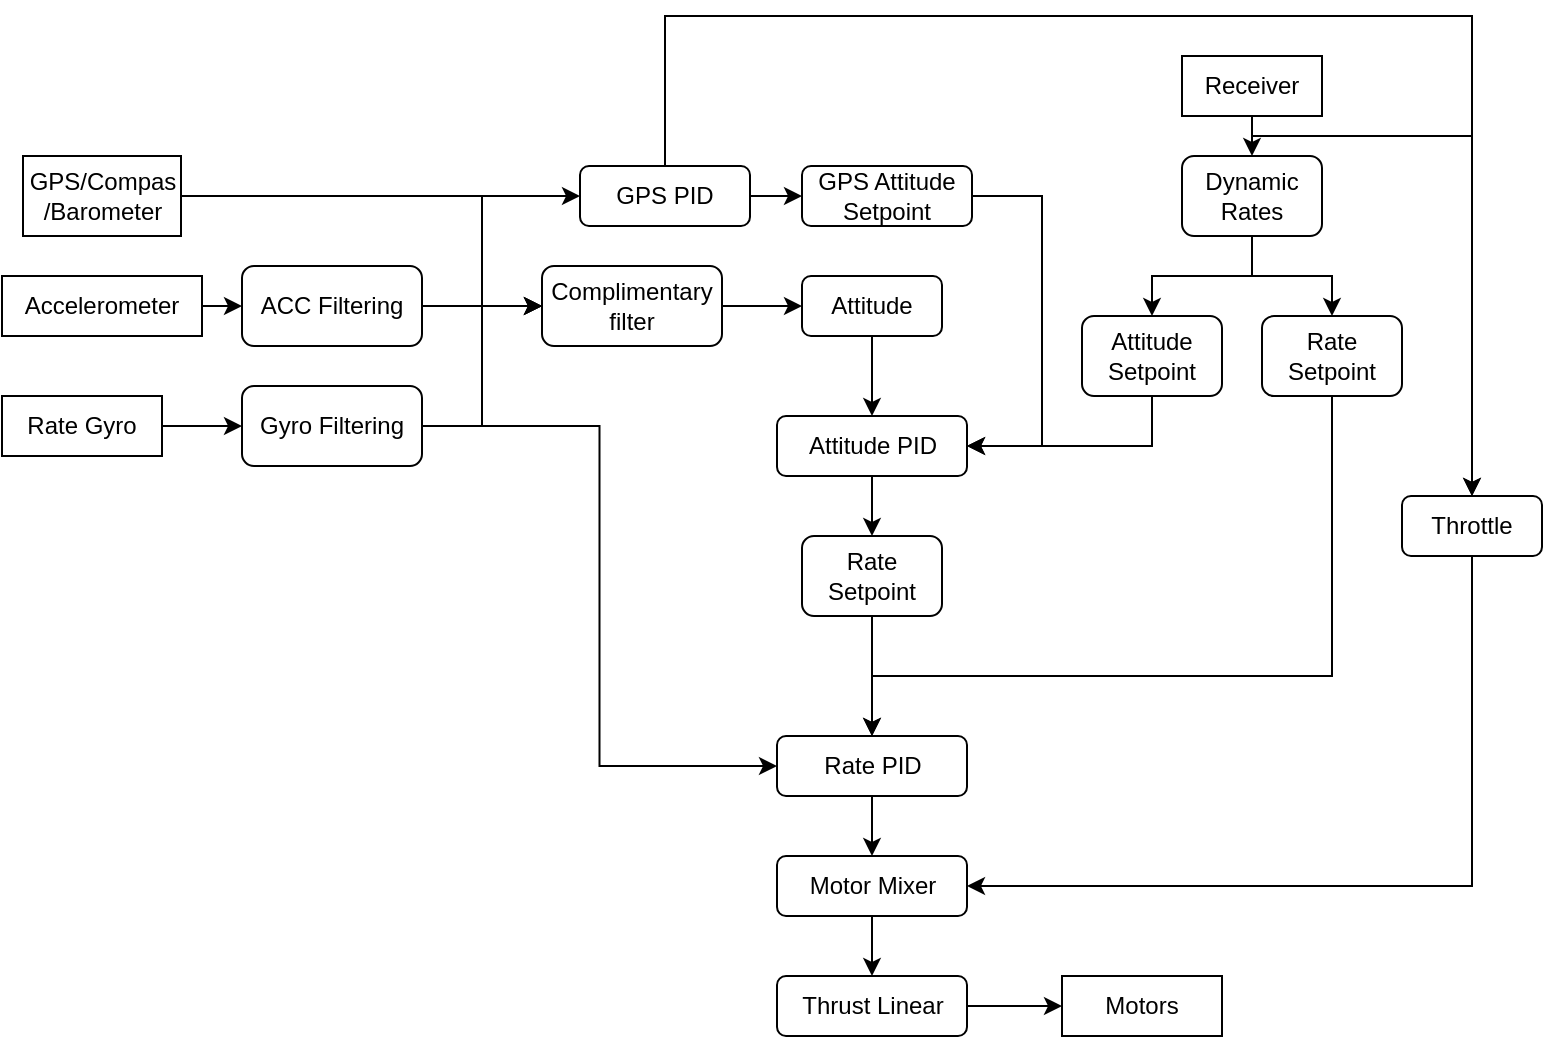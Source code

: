 <mxfile version="14.6.1" type="github">
  <diagram id="C5RBs43oDa-KdzZeNtuy" name="Page-1">
    <mxGraphModel dx="1038" dy="580" grid="1" gridSize="10" guides="1" tooltips="1" connect="1" arrows="1" fold="1" page="1" pageScale="1" pageWidth="827" pageHeight="1169" math="0" shadow="0">
      <root>
        <mxCell id="WIyWlLk6GJQsqaUBKTNV-0" />
        <mxCell id="WIyWlLk6GJQsqaUBKTNV-1" parent="WIyWlLk6GJQsqaUBKTNV-0" />
        <mxCell id="q2Y23rmSe2kXCbVwOv9_-29" style="edgeStyle=orthogonalEdgeStyle;rounded=0;orthogonalLoop=1;jettySize=auto;html=1;exitX=0.5;exitY=1;exitDx=0;exitDy=0;entryX=0.5;entryY=0;entryDx=0;entryDy=0;" edge="1" parent="WIyWlLk6GJQsqaUBKTNV-1" source="q2Y23rmSe2kXCbVwOv9_-0" target="q2Y23rmSe2kXCbVwOv9_-26">
          <mxGeometry relative="1" as="geometry" />
        </mxCell>
        <mxCell id="q2Y23rmSe2kXCbVwOv9_-50" style="edgeStyle=orthogonalEdgeStyle;rounded=0;orthogonalLoop=1;jettySize=auto;html=1;exitX=0.5;exitY=1;exitDx=0;exitDy=0;entryX=0.5;entryY=0;entryDx=0;entryDy=0;" edge="1" parent="WIyWlLk6GJQsqaUBKTNV-1" source="q2Y23rmSe2kXCbVwOv9_-0" target="q2Y23rmSe2kXCbVwOv9_-49">
          <mxGeometry relative="1" as="geometry">
            <Array as="points">
              <mxPoint x="665" y="80" />
              <mxPoint x="775" y="80" />
            </Array>
          </mxGeometry>
        </mxCell>
        <mxCell id="q2Y23rmSe2kXCbVwOv9_-0" value="Receiver" style="rounded=0;whiteSpace=wrap;html=1;" vertex="1" parent="WIyWlLk6GJQsqaUBKTNV-1">
          <mxGeometry x="630" y="40" width="70" height="30" as="geometry" />
        </mxCell>
        <mxCell id="q2Y23rmSe2kXCbVwOv9_-1" value="Rate Gyro" style="rounded=0;whiteSpace=wrap;html=1;" vertex="1" parent="WIyWlLk6GJQsqaUBKTNV-1">
          <mxGeometry x="40" y="210" width="80" height="30" as="geometry" />
        </mxCell>
        <mxCell id="q2Y23rmSe2kXCbVwOv9_-2" value="Accelerometer" style="rounded=0;whiteSpace=wrap;html=1;" vertex="1" parent="WIyWlLk6GJQsqaUBKTNV-1">
          <mxGeometry x="40" y="150" width="100" height="30" as="geometry" />
        </mxCell>
        <mxCell id="q2Y23rmSe2kXCbVwOv9_-13" style="edgeStyle=orthogonalEdgeStyle;rounded=0;orthogonalLoop=1;jettySize=auto;html=1;exitX=1;exitY=0.5;exitDx=0;exitDy=0;entryX=0;entryY=0.5;entryDx=0;entryDy=0;" edge="1" parent="WIyWlLk6GJQsqaUBKTNV-1" source="q2Y23rmSe2kXCbVwOv9_-3" target="q2Y23rmSe2kXCbVwOv9_-10">
          <mxGeometry relative="1" as="geometry">
            <Array as="points">
              <mxPoint x="280" y="110" />
              <mxPoint x="280" y="165" />
            </Array>
          </mxGeometry>
        </mxCell>
        <mxCell id="q2Y23rmSe2kXCbVwOv9_-28" style="edgeStyle=orthogonalEdgeStyle;rounded=0;orthogonalLoop=1;jettySize=auto;html=1;exitX=1;exitY=0.5;exitDx=0;exitDy=0;entryX=0;entryY=0.5;entryDx=0;entryDy=0;" edge="1" parent="WIyWlLk6GJQsqaUBKTNV-1" source="q2Y23rmSe2kXCbVwOv9_-3" target="q2Y23rmSe2kXCbVwOv9_-27">
          <mxGeometry relative="1" as="geometry" />
        </mxCell>
        <mxCell id="q2Y23rmSe2kXCbVwOv9_-3" value="GPS/Compas&lt;br&gt;/Barometer" style="rounded=0;whiteSpace=wrap;html=1;" vertex="1" parent="WIyWlLk6GJQsqaUBKTNV-1">
          <mxGeometry x="50.5" y="90" width="79" height="40" as="geometry" />
        </mxCell>
        <mxCell id="q2Y23rmSe2kXCbVwOv9_-4" value="" style="endArrow=classic;html=1;exitX=1;exitY=0.5;exitDx=0;exitDy=0;" edge="1" parent="WIyWlLk6GJQsqaUBKTNV-1" source="q2Y23rmSe2kXCbVwOv9_-1">
          <mxGeometry width="50" height="50" relative="1" as="geometry">
            <mxPoint x="160" y="250" as="sourcePoint" />
            <mxPoint x="160" y="225" as="targetPoint" />
          </mxGeometry>
        </mxCell>
        <mxCell id="q2Y23rmSe2kXCbVwOv9_-12" style="edgeStyle=orthogonalEdgeStyle;rounded=0;orthogonalLoop=1;jettySize=auto;html=1;exitX=1;exitY=0.5;exitDx=0;exitDy=0;entryX=0;entryY=0.5;entryDx=0;entryDy=0;" edge="1" parent="WIyWlLk6GJQsqaUBKTNV-1" source="q2Y23rmSe2kXCbVwOv9_-5" target="q2Y23rmSe2kXCbVwOv9_-10">
          <mxGeometry relative="1" as="geometry">
            <mxPoint x="280" y="130" as="targetPoint" />
            <Array as="points">
              <mxPoint x="280" y="225" />
              <mxPoint x="280" y="165" />
            </Array>
          </mxGeometry>
        </mxCell>
        <mxCell id="q2Y23rmSe2kXCbVwOv9_-16" style="edgeStyle=orthogonalEdgeStyle;rounded=0;orthogonalLoop=1;jettySize=auto;html=1;exitX=1;exitY=0.5;exitDx=0;exitDy=0;entryX=0;entryY=0.5;entryDx=0;entryDy=0;" edge="1" parent="WIyWlLk6GJQsqaUBKTNV-1" source="q2Y23rmSe2kXCbVwOv9_-5" target="q2Y23rmSe2kXCbVwOv9_-42">
          <mxGeometry relative="1" as="geometry">
            <mxPoint x="310" y="225" as="targetPoint" />
          </mxGeometry>
        </mxCell>
        <mxCell id="q2Y23rmSe2kXCbVwOv9_-5" value="Gyro Filtering" style="rounded=1;whiteSpace=wrap;html=1;" vertex="1" parent="WIyWlLk6GJQsqaUBKTNV-1">
          <mxGeometry x="160" y="205" width="90" height="40" as="geometry" />
        </mxCell>
        <mxCell id="q2Y23rmSe2kXCbVwOv9_-11" style="edgeStyle=orthogonalEdgeStyle;rounded=0;orthogonalLoop=1;jettySize=auto;html=1;exitX=1;exitY=0.5;exitDx=0;exitDy=0;entryX=0;entryY=0.5;entryDx=0;entryDy=0;" edge="1" parent="WIyWlLk6GJQsqaUBKTNV-1" source="q2Y23rmSe2kXCbVwOv9_-7" target="q2Y23rmSe2kXCbVwOv9_-10">
          <mxGeometry relative="1" as="geometry" />
        </mxCell>
        <mxCell id="q2Y23rmSe2kXCbVwOv9_-7" value="ACC Filtering" style="rounded=1;whiteSpace=wrap;html=1;" vertex="1" parent="WIyWlLk6GJQsqaUBKTNV-1">
          <mxGeometry x="160" y="145" width="90" height="40" as="geometry" />
        </mxCell>
        <mxCell id="q2Y23rmSe2kXCbVwOv9_-8" value="" style="endArrow=classic;html=1;exitX=1;exitY=0.5;exitDx=0;exitDy=0;entryX=0;entryY=0.5;entryDx=0;entryDy=0;" edge="1" parent="WIyWlLk6GJQsqaUBKTNV-1" source="q2Y23rmSe2kXCbVwOv9_-2" target="q2Y23rmSe2kXCbVwOv9_-7">
          <mxGeometry width="50" height="50" relative="1" as="geometry">
            <mxPoint x="140" y="140" as="sourcePoint" />
            <mxPoint x="190" y="90" as="targetPoint" />
          </mxGeometry>
        </mxCell>
        <mxCell id="q2Y23rmSe2kXCbVwOv9_-14" style="edgeStyle=orthogonalEdgeStyle;rounded=0;orthogonalLoop=1;jettySize=auto;html=1;exitX=1;exitY=0.5;exitDx=0;exitDy=0;" edge="1" parent="WIyWlLk6GJQsqaUBKTNV-1" source="q2Y23rmSe2kXCbVwOv9_-10">
          <mxGeometry relative="1" as="geometry">
            <mxPoint x="440" y="165" as="targetPoint" />
          </mxGeometry>
        </mxCell>
        <mxCell id="q2Y23rmSe2kXCbVwOv9_-10" value="Complimentary filter" style="rounded=1;whiteSpace=wrap;html=1;" vertex="1" parent="WIyWlLk6GJQsqaUBKTNV-1">
          <mxGeometry x="310" y="145" width="90" height="40" as="geometry" />
        </mxCell>
        <mxCell id="q2Y23rmSe2kXCbVwOv9_-20" style="edgeStyle=orthogonalEdgeStyle;rounded=0;orthogonalLoop=1;jettySize=auto;html=1;exitX=0.5;exitY=1;exitDx=0;exitDy=0;entryX=0.5;entryY=0;entryDx=0;entryDy=0;" edge="1" parent="WIyWlLk6GJQsqaUBKTNV-1" source="q2Y23rmSe2kXCbVwOv9_-18" target="q2Y23rmSe2kXCbVwOv9_-34">
          <mxGeometry relative="1" as="geometry">
            <mxPoint x="475" y="210" as="targetPoint" />
          </mxGeometry>
        </mxCell>
        <mxCell id="q2Y23rmSe2kXCbVwOv9_-18" value="Attitude" style="rounded=1;whiteSpace=wrap;html=1;" vertex="1" parent="WIyWlLk6GJQsqaUBKTNV-1">
          <mxGeometry x="440" y="150" width="70" height="30" as="geometry" />
        </mxCell>
        <mxCell id="q2Y23rmSe2kXCbVwOv9_-35" style="edgeStyle=orthogonalEdgeStyle;rounded=0;orthogonalLoop=1;jettySize=auto;html=1;exitX=0.5;exitY=1;exitDx=0;exitDy=0;entryX=1;entryY=0.5;entryDx=0;entryDy=0;" edge="1" parent="WIyWlLk6GJQsqaUBKTNV-1" source="q2Y23rmSe2kXCbVwOv9_-22" target="q2Y23rmSe2kXCbVwOv9_-34">
          <mxGeometry relative="1" as="geometry" />
        </mxCell>
        <mxCell id="q2Y23rmSe2kXCbVwOv9_-22" value="Attitude Setpoint" style="rounded=1;whiteSpace=wrap;html=1;" vertex="1" parent="WIyWlLk6GJQsqaUBKTNV-1">
          <mxGeometry x="580" y="170" width="70" height="40" as="geometry" />
        </mxCell>
        <mxCell id="q2Y23rmSe2kXCbVwOv9_-43" style="edgeStyle=orthogonalEdgeStyle;rounded=0;orthogonalLoop=1;jettySize=auto;html=1;exitX=0.5;exitY=1;exitDx=0;exitDy=0;" edge="1" parent="WIyWlLk6GJQsqaUBKTNV-1" source="q2Y23rmSe2kXCbVwOv9_-23" target="q2Y23rmSe2kXCbVwOv9_-42">
          <mxGeometry relative="1" as="geometry">
            <Array as="points">
              <mxPoint x="705" y="350" />
              <mxPoint x="475" y="350" />
            </Array>
          </mxGeometry>
        </mxCell>
        <mxCell id="q2Y23rmSe2kXCbVwOv9_-23" value="Rate Setpoint" style="rounded=1;whiteSpace=wrap;html=1;" vertex="1" parent="WIyWlLk6GJQsqaUBKTNV-1">
          <mxGeometry x="670" y="170" width="70" height="40" as="geometry" />
        </mxCell>
        <mxCell id="q2Y23rmSe2kXCbVwOv9_-30" style="edgeStyle=orthogonalEdgeStyle;rounded=0;orthogonalLoop=1;jettySize=auto;html=1;exitX=0.5;exitY=1;exitDx=0;exitDy=0;entryX=0.5;entryY=0;entryDx=0;entryDy=0;" edge="1" parent="WIyWlLk6GJQsqaUBKTNV-1" source="q2Y23rmSe2kXCbVwOv9_-26" target="q2Y23rmSe2kXCbVwOv9_-22">
          <mxGeometry relative="1" as="geometry" />
        </mxCell>
        <mxCell id="q2Y23rmSe2kXCbVwOv9_-31" style="edgeStyle=orthogonalEdgeStyle;rounded=0;orthogonalLoop=1;jettySize=auto;html=1;exitX=0.5;exitY=1;exitDx=0;exitDy=0;entryX=0.5;entryY=0;entryDx=0;entryDy=0;" edge="1" parent="WIyWlLk6GJQsqaUBKTNV-1" source="q2Y23rmSe2kXCbVwOv9_-26" target="q2Y23rmSe2kXCbVwOv9_-23">
          <mxGeometry relative="1" as="geometry" />
        </mxCell>
        <mxCell id="q2Y23rmSe2kXCbVwOv9_-26" value="Dynamic Rates" style="rounded=1;whiteSpace=wrap;html=1;" vertex="1" parent="WIyWlLk6GJQsqaUBKTNV-1">
          <mxGeometry x="630" y="90" width="70" height="40" as="geometry" />
        </mxCell>
        <mxCell id="q2Y23rmSe2kXCbVwOv9_-32" style="edgeStyle=orthogonalEdgeStyle;rounded=0;orthogonalLoop=1;jettySize=auto;html=1;exitX=1;exitY=0.5;exitDx=0;exitDy=0;" edge="1" parent="WIyWlLk6GJQsqaUBKTNV-1" source="q2Y23rmSe2kXCbVwOv9_-27">
          <mxGeometry relative="1" as="geometry">
            <mxPoint x="440" y="110" as="targetPoint" />
          </mxGeometry>
        </mxCell>
        <mxCell id="q2Y23rmSe2kXCbVwOv9_-58" style="edgeStyle=orthogonalEdgeStyle;rounded=0;orthogonalLoop=1;jettySize=auto;html=1;exitX=0.5;exitY=0;exitDx=0;exitDy=0;entryX=0.5;entryY=0;entryDx=0;entryDy=0;" edge="1" parent="WIyWlLk6GJQsqaUBKTNV-1" source="q2Y23rmSe2kXCbVwOv9_-27" target="q2Y23rmSe2kXCbVwOv9_-49">
          <mxGeometry relative="1" as="geometry">
            <Array as="points">
              <mxPoint x="372" y="20" />
              <mxPoint x="775" y="20" />
            </Array>
          </mxGeometry>
        </mxCell>
        <mxCell id="q2Y23rmSe2kXCbVwOv9_-27" value="GPS PID" style="rounded=1;whiteSpace=wrap;html=1;" vertex="1" parent="WIyWlLk6GJQsqaUBKTNV-1">
          <mxGeometry x="329" y="95" width="85" height="30" as="geometry" />
        </mxCell>
        <mxCell id="q2Y23rmSe2kXCbVwOv9_-36" style="edgeStyle=orthogonalEdgeStyle;rounded=0;orthogonalLoop=1;jettySize=auto;html=1;exitX=1;exitY=0.5;exitDx=0;exitDy=0;entryX=1;entryY=0.5;entryDx=0;entryDy=0;" edge="1" parent="WIyWlLk6GJQsqaUBKTNV-1" source="q2Y23rmSe2kXCbVwOv9_-33" target="q2Y23rmSe2kXCbVwOv9_-34">
          <mxGeometry relative="1" as="geometry">
            <Array as="points">
              <mxPoint x="560" y="110" />
              <mxPoint x="560" y="235" />
            </Array>
          </mxGeometry>
        </mxCell>
        <mxCell id="q2Y23rmSe2kXCbVwOv9_-33" value="GPS Attitude Setpoint" style="rounded=1;whiteSpace=wrap;html=1;" vertex="1" parent="WIyWlLk6GJQsqaUBKTNV-1">
          <mxGeometry x="440" y="95" width="85" height="30" as="geometry" />
        </mxCell>
        <mxCell id="q2Y23rmSe2kXCbVwOv9_-37" style="edgeStyle=orthogonalEdgeStyle;rounded=0;orthogonalLoop=1;jettySize=auto;html=1;exitX=0.5;exitY=1;exitDx=0;exitDy=0;" edge="1" parent="WIyWlLk6GJQsqaUBKTNV-1" source="q2Y23rmSe2kXCbVwOv9_-34">
          <mxGeometry relative="1" as="geometry">
            <mxPoint x="475" y="280" as="targetPoint" />
          </mxGeometry>
        </mxCell>
        <mxCell id="q2Y23rmSe2kXCbVwOv9_-34" value="Attitude PID" style="rounded=1;whiteSpace=wrap;html=1;" vertex="1" parent="WIyWlLk6GJQsqaUBKTNV-1">
          <mxGeometry x="427.5" y="220" width="95" height="30" as="geometry" />
        </mxCell>
        <mxCell id="q2Y23rmSe2kXCbVwOv9_-44" style="edgeStyle=orthogonalEdgeStyle;rounded=0;orthogonalLoop=1;jettySize=auto;html=1;exitX=0.5;exitY=1;exitDx=0;exitDy=0;entryX=0.5;entryY=0;entryDx=0;entryDy=0;" edge="1" parent="WIyWlLk6GJQsqaUBKTNV-1" source="q2Y23rmSe2kXCbVwOv9_-41" target="q2Y23rmSe2kXCbVwOv9_-42">
          <mxGeometry relative="1" as="geometry" />
        </mxCell>
        <mxCell id="q2Y23rmSe2kXCbVwOv9_-41" value="Rate Setpoint" style="rounded=1;whiteSpace=wrap;html=1;" vertex="1" parent="WIyWlLk6GJQsqaUBKTNV-1">
          <mxGeometry x="440" y="280" width="70" height="40" as="geometry" />
        </mxCell>
        <mxCell id="q2Y23rmSe2kXCbVwOv9_-45" style="edgeStyle=orthogonalEdgeStyle;rounded=0;orthogonalLoop=1;jettySize=auto;html=1;exitX=0.5;exitY=1;exitDx=0;exitDy=0;" edge="1" parent="WIyWlLk6GJQsqaUBKTNV-1" source="q2Y23rmSe2kXCbVwOv9_-42">
          <mxGeometry relative="1" as="geometry">
            <mxPoint x="475" y="440" as="targetPoint" />
          </mxGeometry>
        </mxCell>
        <mxCell id="q2Y23rmSe2kXCbVwOv9_-42" value="Rate PID" style="rounded=1;whiteSpace=wrap;html=1;" vertex="1" parent="WIyWlLk6GJQsqaUBKTNV-1">
          <mxGeometry x="427.5" y="380" width="95" height="30" as="geometry" />
        </mxCell>
        <mxCell id="q2Y23rmSe2kXCbVwOv9_-52" style="edgeStyle=orthogonalEdgeStyle;rounded=0;orthogonalLoop=1;jettySize=auto;html=1;exitX=0.5;exitY=1;exitDx=0;exitDy=0;entryX=0.5;entryY=0;entryDx=0;entryDy=0;" edge="1" parent="WIyWlLk6GJQsqaUBKTNV-1" source="q2Y23rmSe2kXCbVwOv9_-47" target="q2Y23rmSe2kXCbVwOv9_-48">
          <mxGeometry relative="1" as="geometry" />
        </mxCell>
        <mxCell id="q2Y23rmSe2kXCbVwOv9_-47" value="Motor Mixer" style="rounded=1;whiteSpace=wrap;html=1;" vertex="1" parent="WIyWlLk6GJQsqaUBKTNV-1">
          <mxGeometry x="427.5" y="440" width="95" height="30" as="geometry" />
        </mxCell>
        <mxCell id="q2Y23rmSe2kXCbVwOv9_-57" style="edgeStyle=orthogonalEdgeStyle;rounded=0;orthogonalLoop=1;jettySize=auto;html=1;exitX=1;exitY=0.5;exitDx=0;exitDy=0;entryX=0;entryY=0.5;entryDx=0;entryDy=0;" edge="1" parent="WIyWlLk6GJQsqaUBKTNV-1" source="q2Y23rmSe2kXCbVwOv9_-48" target="q2Y23rmSe2kXCbVwOv9_-56">
          <mxGeometry relative="1" as="geometry" />
        </mxCell>
        <mxCell id="q2Y23rmSe2kXCbVwOv9_-48" value="Thrust Linear" style="rounded=1;whiteSpace=wrap;html=1;" vertex="1" parent="WIyWlLk6GJQsqaUBKTNV-1">
          <mxGeometry x="427.5" y="500" width="95" height="30" as="geometry" />
        </mxCell>
        <mxCell id="q2Y23rmSe2kXCbVwOv9_-51" style="edgeStyle=orthogonalEdgeStyle;rounded=0;orthogonalLoop=1;jettySize=auto;html=1;exitX=0.5;exitY=1;exitDx=0;exitDy=0;entryX=1;entryY=0.5;entryDx=0;entryDy=0;" edge="1" parent="WIyWlLk6GJQsqaUBKTNV-1" source="q2Y23rmSe2kXCbVwOv9_-49" target="q2Y23rmSe2kXCbVwOv9_-47">
          <mxGeometry relative="1" as="geometry" />
        </mxCell>
        <mxCell id="q2Y23rmSe2kXCbVwOv9_-49" value="Throttle" style="rounded=1;whiteSpace=wrap;html=1;" vertex="1" parent="WIyWlLk6GJQsqaUBKTNV-1">
          <mxGeometry x="740" y="260" width="70" height="30" as="geometry" />
        </mxCell>
        <mxCell id="q2Y23rmSe2kXCbVwOv9_-56" value="Motors" style="rounded=0;whiteSpace=wrap;html=1;" vertex="1" parent="WIyWlLk6GJQsqaUBKTNV-1">
          <mxGeometry x="570" y="500" width="80" height="30" as="geometry" />
        </mxCell>
      </root>
    </mxGraphModel>
  </diagram>
</mxfile>
